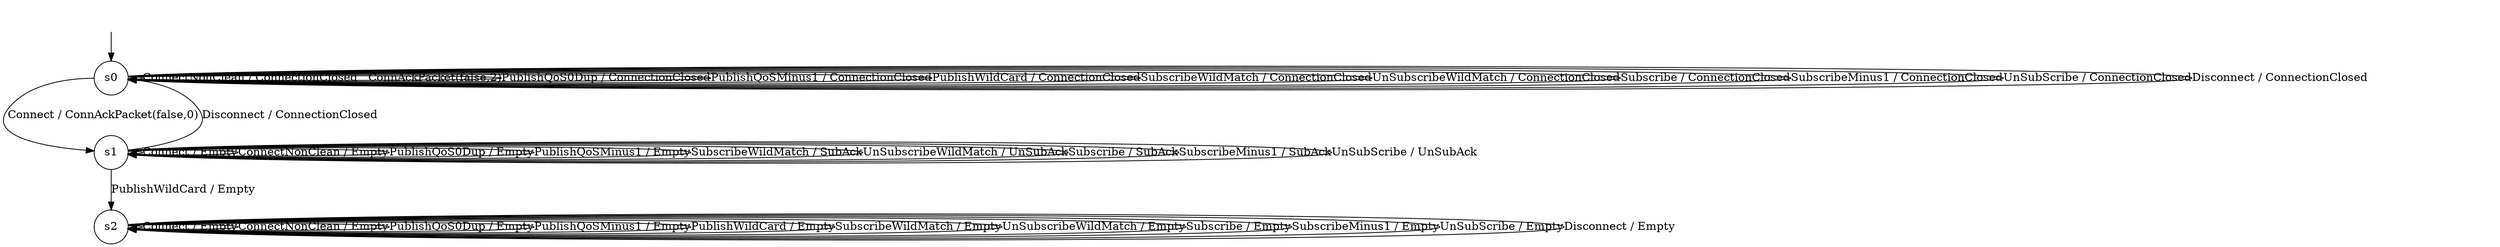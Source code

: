 digraph g {
__start0 [label="" shape="none"];

	s0 [shape="circle" label="s0"];
	s1 [shape="circle" label="s1"];
	s2 [shape="circle" label="s2"];
	s0 -> s1 [label="Connect / ConnAckPacket(false,0)"];
	s0 -> s0 [label="ConnectNonClean / ConnectionClosed__ConnAckPacket(false,2)"];
	s0 -> s0 [label="PublishQoS0Dup / ConnectionClosed"];
	s0 -> s0 [label="PublishQoSMinus1 / ConnectionClosed"];
	s0 -> s0 [label="PublishWildCard / ConnectionClosed"];
	s0 -> s0 [label="SubscribeWildMatch / ConnectionClosed"];
	s0 -> s0 [label="UnSubscribeWildMatch / ConnectionClosed"];
	s0 -> s0 [label="Subscribe / ConnectionClosed"];
	s0 -> s0 [label="SubscribeMinus1 / ConnectionClosed"];
	s0 -> s0 [label="UnSubScribe / ConnectionClosed"];
	s0 -> s0 [label="Disconnect / ConnectionClosed"];
	s1 -> s1 [label="Connect / Empty"];
	s1 -> s1 [label="ConnectNonClean / Empty"];
	s1 -> s1 [label="PublishQoS0Dup / Empty"];
	s1 -> s1 [label="PublishQoSMinus1 / Empty"];
	s1 -> s2 [label="PublishWildCard / Empty"];
	s1 -> s1 [label="SubscribeWildMatch / SubAck"];
	s1 -> s1 [label="UnSubscribeWildMatch / UnSubAck"];
	s1 -> s1 [label="Subscribe / SubAck"];
	s1 -> s1 [label="SubscribeMinus1 / SubAck"];
	s1 -> s1 [label="UnSubScribe / UnSubAck"];
	s1 -> s0 [label="Disconnect / ConnectionClosed"];
	s2 -> s2 [label="Connect / Empty"];
	s2 -> s2 [label="ConnectNonClean / Empty"];
	s2 -> s2 [label="PublishQoS0Dup / Empty"];
	s2 -> s2 [label="PublishQoSMinus1 / Empty"];
	s2 -> s2 [label="PublishWildCard / Empty"];
	s2 -> s2 [label="SubscribeWildMatch / Empty"];
	s2 -> s2 [label="UnSubscribeWildMatch / Empty"];
	s2 -> s2 [label="Subscribe / Empty"];
	s2 -> s2 [label="SubscribeMinus1 / Empty"];
	s2 -> s2 [label="UnSubScribe / Empty"];
	s2 -> s2 [label="Disconnect / Empty"];

__start0 -> s0;
}
